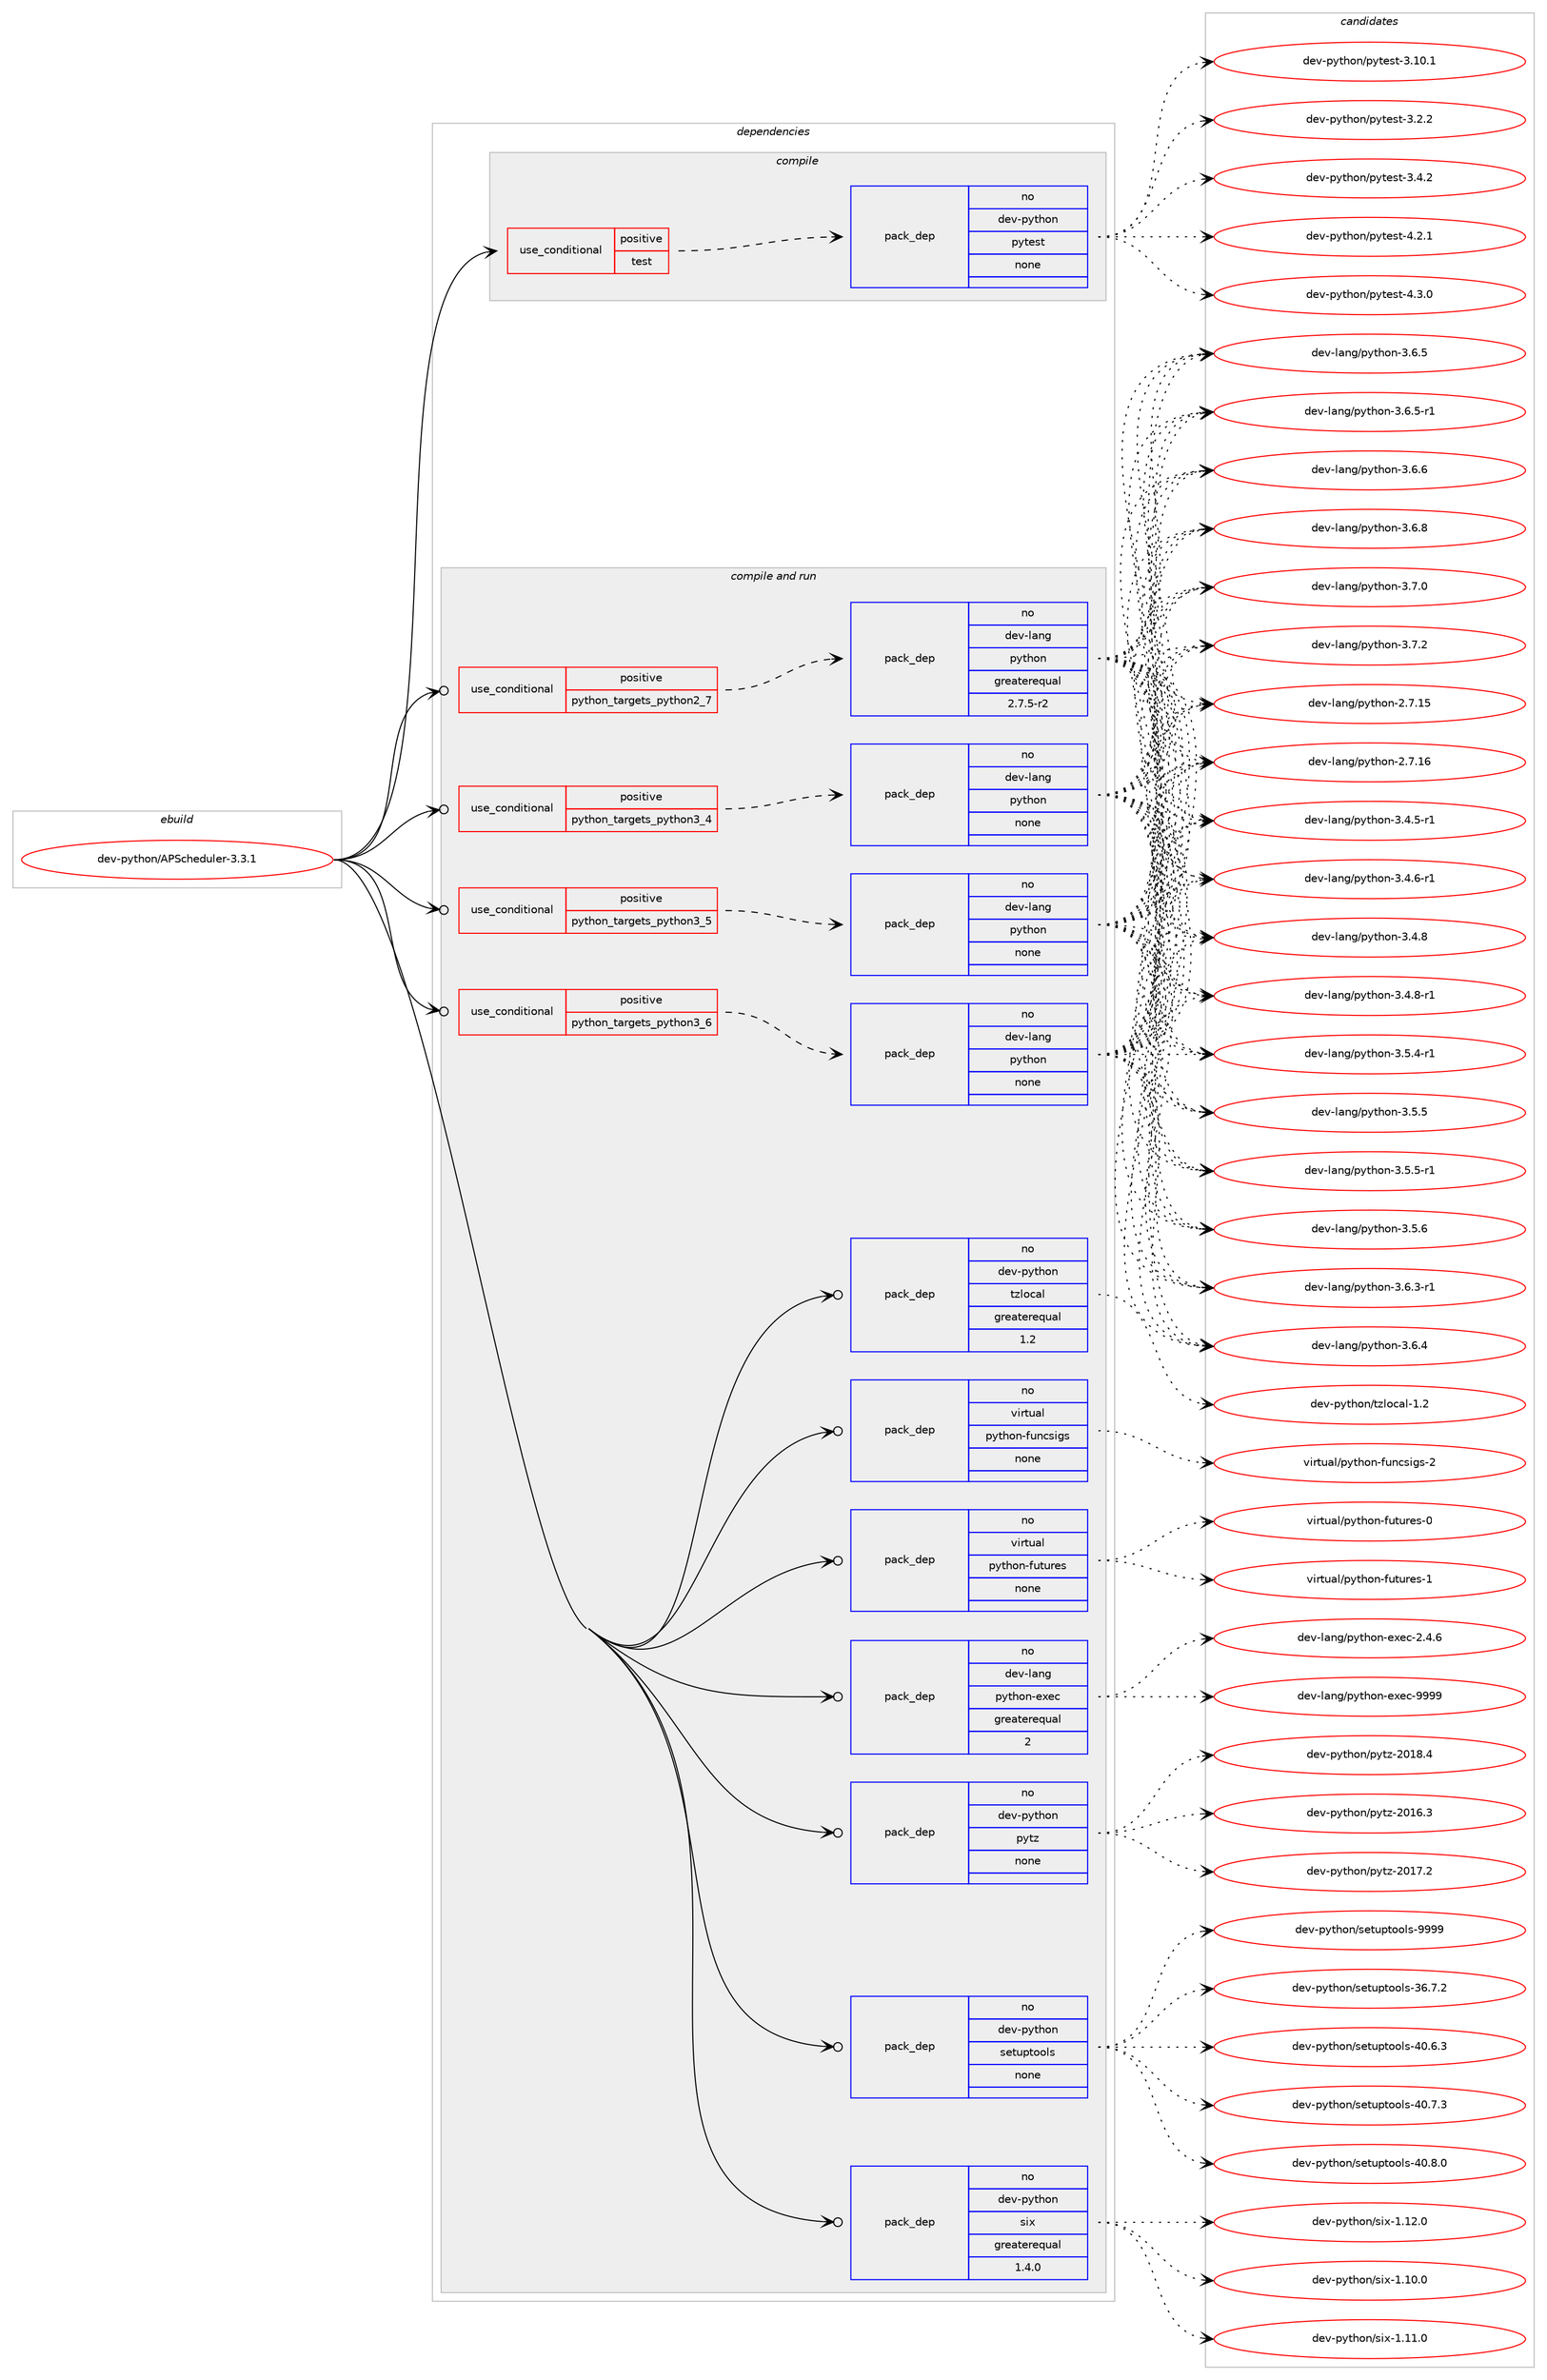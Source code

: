 digraph prolog {

# *************
# Graph options
# *************

newrank=true;
concentrate=true;
compound=true;
graph [rankdir=LR,fontname=Helvetica,fontsize=10,ranksep=1.5];#, ranksep=2.5, nodesep=0.2];
edge  [arrowhead=vee];
node  [fontname=Helvetica,fontsize=10];

# **********
# The ebuild
# **********

subgraph cluster_leftcol {
color=gray;
rank=same;
label=<<i>ebuild</i>>;
id [label="dev-python/APScheduler-3.3.1", color=red, width=4, href="../dev-python/APScheduler-3.3.1.svg"];
}

# ****************
# The dependencies
# ****************

subgraph cluster_midcol {
color=gray;
label=<<i>dependencies</i>>;
subgraph cluster_compile {
fillcolor="#eeeeee";
style=filled;
label=<<i>compile</i>>;
subgraph cond370188 {
dependency1396462 [label=<<TABLE BORDER="0" CELLBORDER="1" CELLSPACING="0" CELLPADDING="4"><TR><TD ROWSPAN="3" CELLPADDING="10">use_conditional</TD></TR><TR><TD>positive</TD></TR><TR><TD>test</TD></TR></TABLE>>, shape=none, color=red];
subgraph pack1003050 {
dependency1396463 [label=<<TABLE BORDER="0" CELLBORDER="1" CELLSPACING="0" CELLPADDING="4" WIDTH="220"><TR><TD ROWSPAN="6" CELLPADDING="30">pack_dep</TD></TR><TR><TD WIDTH="110">no</TD></TR><TR><TD>dev-python</TD></TR><TR><TD>pytest</TD></TR><TR><TD>none</TD></TR><TR><TD></TD></TR></TABLE>>, shape=none, color=blue];
}
dependency1396462:e -> dependency1396463:w [weight=20,style="dashed",arrowhead="vee"];
}
id:e -> dependency1396462:w [weight=20,style="solid",arrowhead="vee"];
}
subgraph cluster_compileandrun {
fillcolor="#eeeeee";
style=filled;
label=<<i>compile and run</i>>;
subgraph cond370189 {
dependency1396464 [label=<<TABLE BORDER="0" CELLBORDER="1" CELLSPACING="0" CELLPADDING="4"><TR><TD ROWSPAN="3" CELLPADDING="10">use_conditional</TD></TR><TR><TD>positive</TD></TR><TR><TD>python_targets_python2_7</TD></TR></TABLE>>, shape=none, color=red];
subgraph pack1003051 {
dependency1396465 [label=<<TABLE BORDER="0" CELLBORDER="1" CELLSPACING="0" CELLPADDING="4" WIDTH="220"><TR><TD ROWSPAN="6" CELLPADDING="30">pack_dep</TD></TR><TR><TD WIDTH="110">no</TD></TR><TR><TD>dev-lang</TD></TR><TR><TD>python</TD></TR><TR><TD>greaterequal</TD></TR><TR><TD>2.7.5-r2</TD></TR></TABLE>>, shape=none, color=blue];
}
dependency1396464:e -> dependency1396465:w [weight=20,style="dashed",arrowhead="vee"];
}
id:e -> dependency1396464:w [weight=20,style="solid",arrowhead="odotvee"];
subgraph cond370190 {
dependency1396466 [label=<<TABLE BORDER="0" CELLBORDER="1" CELLSPACING="0" CELLPADDING="4"><TR><TD ROWSPAN="3" CELLPADDING="10">use_conditional</TD></TR><TR><TD>positive</TD></TR><TR><TD>python_targets_python3_4</TD></TR></TABLE>>, shape=none, color=red];
subgraph pack1003052 {
dependency1396467 [label=<<TABLE BORDER="0" CELLBORDER="1" CELLSPACING="0" CELLPADDING="4" WIDTH="220"><TR><TD ROWSPAN="6" CELLPADDING="30">pack_dep</TD></TR><TR><TD WIDTH="110">no</TD></TR><TR><TD>dev-lang</TD></TR><TR><TD>python</TD></TR><TR><TD>none</TD></TR><TR><TD></TD></TR></TABLE>>, shape=none, color=blue];
}
dependency1396466:e -> dependency1396467:w [weight=20,style="dashed",arrowhead="vee"];
}
id:e -> dependency1396466:w [weight=20,style="solid",arrowhead="odotvee"];
subgraph cond370191 {
dependency1396468 [label=<<TABLE BORDER="0" CELLBORDER="1" CELLSPACING="0" CELLPADDING="4"><TR><TD ROWSPAN="3" CELLPADDING="10">use_conditional</TD></TR><TR><TD>positive</TD></TR><TR><TD>python_targets_python3_5</TD></TR></TABLE>>, shape=none, color=red];
subgraph pack1003053 {
dependency1396469 [label=<<TABLE BORDER="0" CELLBORDER="1" CELLSPACING="0" CELLPADDING="4" WIDTH="220"><TR><TD ROWSPAN="6" CELLPADDING="30">pack_dep</TD></TR><TR><TD WIDTH="110">no</TD></TR><TR><TD>dev-lang</TD></TR><TR><TD>python</TD></TR><TR><TD>none</TD></TR><TR><TD></TD></TR></TABLE>>, shape=none, color=blue];
}
dependency1396468:e -> dependency1396469:w [weight=20,style="dashed",arrowhead="vee"];
}
id:e -> dependency1396468:w [weight=20,style="solid",arrowhead="odotvee"];
subgraph cond370192 {
dependency1396470 [label=<<TABLE BORDER="0" CELLBORDER="1" CELLSPACING="0" CELLPADDING="4"><TR><TD ROWSPAN="3" CELLPADDING="10">use_conditional</TD></TR><TR><TD>positive</TD></TR><TR><TD>python_targets_python3_6</TD></TR></TABLE>>, shape=none, color=red];
subgraph pack1003054 {
dependency1396471 [label=<<TABLE BORDER="0" CELLBORDER="1" CELLSPACING="0" CELLPADDING="4" WIDTH="220"><TR><TD ROWSPAN="6" CELLPADDING="30">pack_dep</TD></TR><TR><TD WIDTH="110">no</TD></TR><TR><TD>dev-lang</TD></TR><TR><TD>python</TD></TR><TR><TD>none</TD></TR><TR><TD></TD></TR></TABLE>>, shape=none, color=blue];
}
dependency1396470:e -> dependency1396471:w [weight=20,style="dashed",arrowhead="vee"];
}
id:e -> dependency1396470:w [weight=20,style="solid",arrowhead="odotvee"];
subgraph pack1003055 {
dependency1396472 [label=<<TABLE BORDER="0" CELLBORDER="1" CELLSPACING="0" CELLPADDING="4" WIDTH="220"><TR><TD ROWSPAN="6" CELLPADDING="30">pack_dep</TD></TR><TR><TD WIDTH="110">no</TD></TR><TR><TD>dev-lang</TD></TR><TR><TD>python-exec</TD></TR><TR><TD>greaterequal</TD></TR><TR><TD>2</TD></TR></TABLE>>, shape=none, color=blue];
}
id:e -> dependency1396472:w [weight=20,style="solid",arrowhead="odotvee"];
subgraph pack1003056 {
dependency1396473 [label=<<TABLE BORDER="0" CELLBORDER="1" CELLSPACING="0" CELLPADDING="4" WIDTH="220"><TR><TD ROWSPAN="6" CELLPADDING="30">pack_dep</TD></TR><TR><TD WIDTH="110">no</TD></TR><TR><TD>dev-python</TD></TR><TR><TD>pytz</TD></TR><TR><TD>none</TD></TR><TR><TD></TD></TR></TABLE>>, shape=none, color=blue];
}
id:e -> dependency1396473:w [weight=20,style="solid",arrowhead="odotvee"];
subgraph pack1003057 {
dependency1396474 [label=<<TABLE BORDER="0" CELLBORDER="1" CELLSPACING="0" CELLPADDING="4" WIDTH="220"><TR><TD ROWSPAN="6" CELLPADDING="30">pack_dep</TD></TR><TR><TD WIDTH="110">no</TD></TR><TR><TD>dev-python</TD></TR><TR><TD>setuptools</TD></TR><TR><TD>none</TD></TR><TR><TD></TD></TR></TABLE>>, shape=none, color=blue];
}
id:e -> dependency1396474:w [weight=20,style="solid",arrowhead="odotvee"];
subgraph pack1003058 {
dependency1396475 [label=<<TABLE BORDER="0" CELLBORDER="1" CELLSPACING="0" CELLPADDING="4" WIDTH="220"><TR><TD ROWSPAN="6" CELLPADDING="30">pack_dep</TD></TR><TR><TD WIDTH="110">no</TD></TR><TR><TD>dev-python</TD></TR><TR><TD>six</TD></TR><TR><TD>greaterequal</TD></TR><TR><TD>1.4.0</TD></TR></TABLE>>, shape=none, color=blue];
}
id:e -> dependency1396475:w [weight=20,style="solid",arrowhead="odotvee"];
subgraph pack1003059 {
dependency1396476 [label=<<TABLE BORDER="0" CELLBORDER="1" CELLSPACING="0" CELLPADDING="4" WIDTH="220"><TR><TD ROWSPAN="6" CELLPADDING="30">pack_dep</TD></TR><TR><TD WIDTH="110">no</TD></TR><TR><TD>dev-python</TD></TR><TR><TD>tzlocal</TD></TR><TR><TD>greaterequal</TD></TR><TR><TD>1.2</TD></TR></TABLE>>, shape=none, color=blue];
}
id:e -> dependency1396476:w [weight=20,style="solid",arrowhead="odotvee"];
subgraph pack1003060 {
dependency1396477 [label=<<TABLE BORDER="0" CELLBORDER="1" CELLSPACING="0" CELLPADDING="4" WIDTH="220"><TR><TD ROWSPAN="6" CELLPADDING="30">pack_dep</TD></TR><TR><TD WIDTH="110">no</TD></TR><TR><TD>virtual</TD></TR><TR><TD>python-funcsigs</TD></TR><TR><TD>none</TD></TR><TR><TD></TD></TR></TABLE>>, shape=none, color=blue];
}
id:e -> dependency1396477:w [weight=20,style="solid",arrowhead="odotvee"];
subgraph pack1003061 {
dependency1396478 [label=<<TABLE BORDER="0" CELLBORDER="1" CELLSPACING="0" CELLPADDING="4" WIDTH="220"><TR><TD ROWSPAN="6" CELLPADDING="30">pack_dep</TD></TR><TR><TD WIDTH="110">no</TD></TR><TR><TD>virtual</TD></TR><TR><TD>python-futures</TD></TR><TR><TD>none</TD></TR><TR><TD></TD></TR></TABLE>>, shape=none, color=blue];
}
id:e -> dependency1396478:w [weight=20,style="solid",arrowhead="odotvee"];
}
subgraph cluster_run {
fillcolor="#eeeeee";
style=filled;
label=<<i>run</i>>;
}
}

# **************
# The candidates
# **************

subgraph cluster_choices {
rank=same;
color=gray;
label=<<i>candidates</i>>;

subgraph choice1003050 {
color=black;
nodesep=1;
choice100101118451121211161041111104711212111610111511645514649484649 [label="dev-python/pytest-3.10.1", color=red, width=4,href="../dev-python/pytest-3.10.1.svg"];
choice1001011184511212111610411111047112121116101115116455146504650 [label="dev-python/pytest-3.2.2", color=red, width=4,href="../dev-python/pytest-3.2.2.svg"];
choice1001011184511212111610411111047112121116101115116455146524650 [label="dev-python/pytest-3.4.2", color=red, width=4,href="../dev-python/pytest-3.4.2.svg"];
choice1001011184511212111610411111047112121116101115116455246504649 [label="dev-python/pytest-4.2.1", color=red, width=4,href="../dev-python/pytest-4.2.1.svg"];
choice1001011184511212111610411111047112121116101115116455246514648 [label="dev-python/pytest-4.3.0", color=red, width=4,href="../dev-python/pytest-4.3.0.svg"];
dependency1396463:e -> choice100101118451121211161041111104711212111610111511645514649484649:w [style=dotted,weight="100"];
dependency1396463:e -> choice1001011184511212111610411111047112121116101115116455146504650:w [style=dotted,weight="100"];
dependency1396463:e -> choice1001011184511212111610411111047112121116101115116455146524650:w [style=dotted,weight="100"];
dependency1396463:e -> choice1001011184511212111610411111047112121116101115116455246504649:w [style=dotted,weight="100"];
dependency1396463:e -> choice1001011184511212111610411111047112121116101115116455246514648:w [style=dotted,weight="100"];
}
subgraph choice1003051 {
color=black;
nodesep=1;
choice10010111845108971101034711212111610411111045504655464953 [label="dev-lang/python-2.7.15", color=red, width=4,href="../dev-lang/python-2.7.15.svg"];
choice10010111845108971101034711212111610411111045504655464954 [label="dev-lang/python-2.7.16", color=red, width=4,href="../dev-lang/python-2.7.16.svg"];
choice1001011184510897110103471121211161041111104551465246534511449 [label="dev-lang/python-3.4.5-r1", color=red, width=4,href="../dev-lang/python-3.4.5-r1.svg"];
choice1001011184510897110103471121211161041111104551465246544511449 [label="dev-lang/python-3.4.6-r1", color=red, width=4,href="../dev-lang/python-3.4.6-r1.svg"];
choice100101118451089711010347112121116104111110455146524656 [label="dev-lang/python-3.4.8", color=red, width=4,href="../dev-lang/python-3.4.8.svg"];
choice1001011184510897110103471121211161041111104551465246564511449 [label="dev-lang/python-3.4.8-r1", color=red, width=4,href="../dev-lang/python-3.4.8-r1.svg"];
choice1001011184510897110103471121211161041111104551465346524511449 [label="dev-lang/python-3.5.4-r1", color=red, width=4,href="../dev-lang/python-3.5.4-r1.svg"];
choice100101118451089711010347112121116104111110455146534653 [label="dev-lang/python-3.5.5", color=red, width=4,href="../dev-lang/python-3.5.5.svg"];
choice1001011184510897110103471121211161041111104551465346534511449 [label="dev-lang/python-3.5.5-r1", color=red, width=4,href="../dev-lang/python-3.5.5-r1.svg"];
choice100101118451089711010347112121116104111110455146534654 [label="dev-lang/python-3.5.6", color=red, width=4,href="../dev-lang/python-3.5.6.svg"];
choice1001011184510897110103471121211161041111104551465446514511449 [label="dev-lang/python-3.6.3-r1", color=red, width=4,href="../dev-lang/python-3.6.3-r1.svg"];
choice100101118451089711010347112121116104111110455146544652 [label="dev-lang/python-3.6.4", color=red, width=4,href="../dev-lang/python-3.6.4.svg"];
choice100101118451089711010347112121116104111110455146544653 [label="dev-lang/python-3.6.5", color=red, width=4,href="../dev-lang/python-3.6.5.svg"];
choice1001011184510897110103471121211161041111104551465446534511449 [label="dev-lang/python-3.6.5-r1", color=red, width=4,href="../dev-lang/python-3.6.5-r1.svg"];
choice100101118451089711010347112121116104111110455146544654 [label="dev-lang/python-3.6.6", color=red, width=4,href="../dev-lang/python-3.6.6.svg"];
choice100101118451089711010347112121116104111110455146544656 [label="dev-lang/python-3.6.8", color=red, width=4,href="../dev-lang/python-3.6.8.svg"];
choice100101118451089711010347112121116104111110455146554648 [label="dev-lang/python-3.7.0", color=red, width=4,href="../dev-lang/python-3.7.0.svg"];
choice100101118451089711010347112121116104111110455146554650 [label="dev-lang/python-3.7.2", color=red, width=4,href="../dev-lang/python-3.7.2.svg"];
dependency1396465:e -> choice10010111845108971101034711212111610411111045504655464953:w [style=dotted,weight="100"];
dependency1396465:e -> choice10010111845108971101034711212111610411111045504655464954:w [style=dotted,weight="100"];
dependency1396465:e -> choice1001011184510897110103471121211161041111104551465246534511449:w [style=dotted,weight="100"];
dependency1396465:e -> choice1001011184510897110103471121211161041111104551465246544511449:w [style=dotted,weight="100"];
dependency1396465:e -> choice100101118451089711010347112121116104111110455146524656:w [style=dotted,weight="100"];
dependency1396465:e -> choice1001011184510897110103471121211161041111104551465246564511449:w [style=dotted,weight="100"];
dependency1396465:e -> choice1001011184510897110103471121211161041111104551465346524511449:w [style=dotted,weight="100"];
dependency1396465:e -> choice100101118451089711010347112121116104111110455146534653:w [style=dotted,weight="100"];
dependency1396465:e -> choice1001011184510897110103471121211161041111104551465346534511449:w [style=dotted,weight="100"];
dependency1396465:e -> choice100101118451089711010347112121116104111110455146534654:w [style=dotted,weight="100"];
dependency1396465:e -> choice1001011184510897110103471121211161041111104551465446514511449:w [style=dotted,weight="100"];
dependency1396465:e -> choice100101118451089711010347112121116104111110455146544652:w [style=dotted,weight="100"];
dependency1396465:e -> choice100101118451089711010347112121116104111110455146544653:w [style=dotted,weight="100"];
dependency1396465:e -> choice1001011184510897110103471121211161041111104551465446534511449:w [style=dotted,weight="100"];
dependency1396465:e -> choice100101118451089711010347112121116104111110455146544654:w [style=dotted,weight="100"];
dependency1396465:e -> choice100101118451089711010347112121116104111110455146544656:w [style=dotted,weight="100"];
dependency1396465:e -> choice100101118451089711010347112121116104111110455146554648:w [style=dotted,weight="100"];
dependency1396465:e -> choice100101118451089711010347112121116104111110455146554650:w [style=dotted,weight="100"];
}
subgraph choice1003052 {
color=black;
nodesep=1;
choice10010111845108971101034711212111610411111045504655464953 [label="dev-lang/python-2.7.15", color=red, width=4,href="../dev-lang/python-2.7.15.svg"];
choice10010111845108971101034711212111610411111045504655464954 [label="dev-lang/python-2.7.16", color=red, width=4,href="../dev-lang/python-2.7.16.svg"];
choice1001011184510897110103471121211161041111104551465246534511449 [label="dev-lang/python-3.4.5-r1", color=red, width=4,href="../dev-lang/python-3.4.5-r1.svg"];
choice1001011184510897110103471121211161041111104551465246544511449 [label="dev-lang/python-3.4.6-r1", color=red, width=4,href="../dev-lang/python-3.4.6-r1.svg"];
choice100101118451089711010347112121116104111110455146524656 [label="dev-lang/python-3.4.8", color=red, width=4,href="../dev-lang/python-3.4.8.svg"];
choice1001011184510897110103471121211161041111104551465246564511449 [label="dev-lang/python-3.4.8-r1", color=red, width=4,href="../dev-lang/python-3.4.8-r1.svg"];
choice1001011184510897110103471121211161041111104551465346524511449 [label="dev-lang/python-3.5.4-r1", color=red, width=4,href="../dev-lang/python-3.5.4-r1.svg"];
choice100101118451089711010347112121116104111110455146534653 [label="dev-lang/python-3.5.5", color=red, width=4,href="../dev-lang/python-3.5.5.svg"];
choice1001011184510897110103471121211161041111104551465346534511449 [label="dev-lang/python-3.5.5-r1", color=red, width=4,href="../dev-lang/python-3.5.5-r1.svg"];
choice100101118451089711010347112121116104111110455146534654 [label="dev-lang/python-3.5.6", color=red, width=4,href="../dev-lang/python-3.5.6.svg"];
choice1001011184510897110103471121211161041111104551465446514511449 [label="dev-lang/python-3.6.3-r1", color=red, width=4,href="../dev-lang/python-3.6.3-r1.svg"];
choice100101118451089711010347112121116104111110455146544652 [label="dev-lang/python-3.6.4", color=red, width=4,href="../dev-lang/python-3.6.4.svg"];
choice100101118451089711010347112121116104111110455146544653 [label="dev-lang/python-3.6.5", color=red, width=4,href="../dev-lang/python-3.6.5.svg"];
choice1001011184510897110103471121211161041111104551465446534511449 [label="dev-lang/python-3.6.5-r1", color=red, width=4,href="../dev-lang/python-3.6.5-r1.svg"];
choice100101118451089711010347112121116104111110455146544654 [label="dev-lang/python-3.6.6", color=red, width=4,href="../dev-lang/python-3.6.6.svg"];
choice100101118451089711010347112121116104111110455146544656 [label="dev-lang/python-3.6.8", color=red, width=4,href="../dev-lang/python-3.6.8.svg"];
choice100101118451089711010347112121116104111110455146554648 [label="dev-lang/python-3.7.0", color=red, width=4,href="../dev-lang/python-3.7.0.svg"];
choice100101118451089711010347112121116104111110455146554650 [label="dev-lang/python-3.7.2", color=red, width=4,href="../dev-lang/python-3.7.2.svg"];
dependency1396467:e -> choice10010111845108971101034711212111610411111045504655464953:w [style=dotted,weight="100"];
dependency1396467:e -> choice10010111845108971101034711212111610411111045504655464954:w [style=dotted,weight="100"];
dependency1396467:e -> choice1001011184510897110103471121211161041111104551465246534511449:w [style=dotted,weight="100"];
dependency1396467:e -> choice1001011184510897110103471121211161041111104551465246544511449:w [style=dotted,weight="100"];
dependency1396467:e -> choice100101118451089711010347112121116104111110455146524656:w [style=dotted,weight="100"];
dependency1396467:e -> choice1001011184510897110103471121211161041111104551465246564511449:w [style=dotted,weight="100"];
dependency1396467:e -> choice1001011184510897110103471121211161041111104551465346524511449:w [style=dotted,weight="100"];
dependency1396467:e -> choice100101118451089711010347112121116104111110455146534653:w [style=dotted,weight="100"];
dependency1396467:e -> choice1001011184510897110103471121211161041111104551465346534511449:w [style=dotted,weight="100"];
dependency1396467:e -> choice100101118451089711010347112121116104111110455146534654:w [style=dotted,weight="100"];
dependency1396467:e -> choice1001011184510897110103471121211161041111104551465446514511449:w [style=dotted,weight="100"];
dependency1396467:e -> choice100101118451089711010347112121116104111110455146544652:w [style=dotted,weight="100"];
dependency1396467:e -> choice100101118451089711010347112121116104111110455146544653:w [style=dotted,weight="100"];
dependency1396467:e -> choice1001011184510897110103471121211161041111104551465446534511449:w [style=dotted,weight="100"];
dependency1396467:e -> choice100101118451089711010347112121116104111110455146544654:w [style=dotted,weight="100"];
dependency1396467:e -> choice100101118451089711010347112121116104111110455146544656:w [style=dotted,weight="100"];
dependency1396467:e -> choice100101118451089711010347112121116104111110455146554648:w [style=dotted,weight="100"];
dependency1396467:e -> choice100101118451089711010347112121116104111110455146554650:w [style=dotted,weight="100"];
}
subgraph choice1003053 {
color=black;
nodesep=1;
choice10010111845108971101034711212111610411111045504655464953 [label="dev-lang/python-2.7.15", color=red, width=4,href="../dev-lang/python-2.7.15.svg"];
choice10010111845108971101034711212111610411111045504655464954 [label="dev-lang/python-2.7.16", color=red, width=4,href="../dev-lang/python-2.7.16.svg"];
choice1001011184510897110103471121211161041111104551465246534511449 [label="dev-lang/python-3.4.5-r1", color=red, width=4,href="../dev-lang/python-3.4.5-r1.svg"];
choice1001011184510897110103471121211161041111104551465246544511449 [label="dev-lang/python-3.4.6-r1", color=red, width=4,href="../dev-lang/python-3.4.6-r1.svg"];
choice100101118451089711010347112121116104111110455146524656 [label="dev-lang/python-3.4.8", color=red, width=4,href="../dev-lang/python-3.4.8.svg"];
choice1001011184510897110103471121211161041111104551465246564511449 [label="dev-lang/python-3.4.8-r1", color=red, width=4,href="../dev-lang/python-3.4.8-r1.svg"];
choice1001011184510897110103471121211161041111104551465346524511449 [label="dev-lang/python-3.5.4-r1", color=red, width=4,href="../dev-lang/python-3.5.4-r1.svg"];
choice100101118451089711010347112121116104111110455146534653 [label="dev-lang/python-3.5.5", color=red, width=4,href="../dev-lang/python-3.5.5.svg"];
choice1001011184510897110103471121211161041111104551465346534511449 [label="dev-lang/python-3.5.5-r1", color=red, width=4,href="../dev-lang/python-3.5.5-r1.svg"];
choice100101118451089711010347112121116104111110455146534654 [label="dev-lang/python-3.5.6", color=red, width=4,href="../dev-lang/python-3.5.6.svg"];
choice1001011184510897110103471121211161041111104551465446514511449 [label="dev-lang/python-3.6.3-r1", color=red, width=4,href="../dev-lang/python-3.6.3-r1.svg"];
choice100101118451089711010347112121116104111110455146544652 [label="dev-lang/python-3.6.4", color=red, width=4,href="../dev-lang/python-3.6.4.svg"];
choice100101118451089711010347112121116104111110455146544653 [label="dev-lang/python-3.6.5", color=red, width=4,href="../dev-lang/python-3.6.5.svg"];
choice1001011184510897110103471121211161041111104551465446534511449 [label="dev-lang/python-3.6.5-r1", color=red, width=4,href="../dev-lang/python-3.6.5-r1.svg"];
choice100101118451089711010347112121116104111110455146544654 [label="dev-lang/python-3.6.6", color=red, width=4,href="../dev-lang/python-3.6.6.svg"];
choice100101118451089711010347112121116104111110455146544656 [label="dev-lang/python-3.6.8", color=red, width=4,href="../dev-lang/python-3.6.8.svg"];
choice100101118451089711010347112121116104111110455146554648 [label="dev-lang/python-3.7.0", color=red, width=4,href="../dev-lang/python-3.7.0.svg"];
choice100101118451089711010347112121116104111110455146554650 [label="dev-lang/python-3.7.2", color=red, width=4,href="../dev-lang/python-3.7.2.svg"];
dependency1396469:e -> choice10010111845108971101034711212111610411111045504655464953:w [style=dotted,weight="100"];
dependency1396469:e -> choice10010111845108971101034711212111610411111045504655464954:w [style=dotted,weight="100"];
dependency1396469:e -> choice1001011184510897110103471121211161041111104551465246534511449:w [style=dotted,weight="100"];
dependency1396469:e -> choice1001011184510897110103471121211161041111104551465246544511449:w [style=dotted,weight="100"];
dependency1396469:e -> choice100101118451089711010347112121116104111110455146524656:w [style=dotted,weight="100"];
dependency1396469:e -> choice1001011184510897110103471121211161041111104551465246564511449:w [style=dotted,weight="100"];
dependency1396469:e -> choice1001011184510897110103471121211161041111104551465346524511449:w [style=dotted,weight="100"];
dependency1396469:e -> choice100101118451089711010347112121116104111110455146534653:w [style=dotted,weight="100"];
dependency1396469:e -> choice1001011184510897110103471121211161041111104551465346534511449:w [style=dotted,weight="100"];
dependency1396469:e -> choice100101118451089711010347112121116104111110455146534654:w [style=dotted,weight="100"];
dependency1396469:e -> choice1001011184510897110103471121211161041111104551465446514511449:w [style=dotted,weight="100"];
dependency1396469:e -> choice100101118451089711010347112121116104111110455146544652:w [style=dotted,weight="100"];
dependency1396469:e -> choice100101118451089711010347112121116104111110455146544653:w [style=dotted,weight="100"];
dependency1396469:e -> choice1001011184510897110103471121211161041111104551465446534511449:w [style=dotted,weight="100"];
dependency1396469:e -> choice100101118451089711010347112121116104111110455146544654:w [style=dotted,weight="100"];
dependency1396469:e -> choice100101118451089711010347112121116104111110455146544656:w [style=dotted,weight="100"];
dependency1396469:e -> choice100101118451089711010347112121116104111110455146554648:w [style=dotted,weight="100"];
dependency1396469:e -> choice100101118451089711010347112121116104111110455146554650:w [style=dotted,weight="100"];
}
subgraph choice1003054 {
color=black;
nodesep=1;
choice10010111845108971101034711212111610411111045504655464953 [label="dev-lang/python-2.7.15", color=red, width=4,href="../dev-lang/python-2.7.15.svg"];
choice10010111845108971101034711212111610411111045504655464954 [label="dev-lang/python-2.7.16", color=red, width=4,href="../dev-lang/python-2.7.16.svg"];
choice1001011184510897110103471121211161041111104551465246534511449 [label="dev-lang/python-3.4.5-r1", color=red, width=4,href="../dev-lang/python-3.4.5-r1.svg"];
choice1001011184510897110103471121211161041111104551465246544511449 [label="dev-lang/python-3.4.6-r1", color=red, width=4,href="../dev-lang/python-3.4.6-r1.svg"];
choice100101118451089711010347112121116104111110455146524656 [label="dev-lang/python-3.4.8", color=red, width=4,href="../dev-lang/python-3.4.8.svg"];
choice1001011184510897110103471121211161041111104551465246564511449 [label="dev-lang/python-3.4.8-r1", color=red, width=4,href="../dev-lang/python-3.4.8-r1.svg"];
choice1001011184510897110103471121211161041111104551465346524511449 [label="dev-lang/python-3.5.4-r1", color=red, width=4,href="../dev-lang/python-3.5.4-r1.svg"];
choice100101118451089711010347112121116104111110455146534653 [label="dev-lang/python-3.5.5", color=red, width=4,href="../dev-lang/python-3.5.5.svg"];
choice1001011184510897110103471121211161041111104551465346534511449 [label="dev-lang/python-3.5.5-r1", color=red, width=4,href="../dev-lang/python-3.5.5-r1.svg"];
choice100101118451089711010347112121116104111110455146534654 [label="dev-lang/python-3.5.6", color=red, width=4,href="../dev-lang/python-3.5.6.svg"];
choice1001011184510897110103471121211161041111104551465446514511449 [label="dev-lang/python-3.6.3-r1", color=red, width=4,href="../dev-lang/python-3.6.3-r1.svg"];
choice100101118451089711010347112121116104111110455146544652 [label="dev-lang/python-3.6.4", color=red, width=4,href="../dev-lang/python-3.6.4.svg"];
choice100101118451089711010347112121116104111110455146544653 [label="dev-lang/python-3.6.5", color=red, width=4,href="../dev-lang/python-3.6.5.svg"];
choice1001011184510897110103471121211161041111104551465446534511449 [label="dev-lang/python-3.6.5-r1", color=red, width=4,href="../dev-lang/python-3.6.5-r1.svg"];
choice100101118451089711010347112121116104111110455146544654 [label="dev-lang/python-3.6.6", color=red, width=4,href="../dev-lang/python-3.6.6.svg"];
choice100101118451089711010347112121116104111110455146544656 [label="dev-lang/python-3.6.8", color=red, width=4,href="../dev-lang/python-3.6.8.svg"];
choice100101118451089711010347112121116104111110455146554648 [label="dev-lang/python-3.7.0", color=red, width=4,href="../dev-lang/python-3.7.0.svg"];
choice100101118451089711010347112121116104111110455146554650 [label="dev-lang/python-3.7.2", color=red, width=4,href="../dev-lang/python-3.7.2.svg"];
dependency1396471:e -> choice10010111845108971101034711212111610411111045504655464953:w [style=dotted,weight="100"];
dependency1396471:e -> choice10010111845108971101034711212111610411111045504655464954:w [style=dotted,weight="100"];
dependency1396471:e -> choice1001011184510897110103471121211161041111104551465246534511449:w [style=dotted,weight="100"];
dependency1396471:e -> choice1001011184510897110103471121211161041111104551465246544511449:w [style=dotted,weight="100"];
dependency1396471:e -> choice100101118451089711010347112121116104111110455146524656:w [style=dotted,weight="100"];
dependency1396471:e -> choice1001011184510897110103471121211161041111104551465246564511449:w [style=dotted,weight="100"];
dependency1396471:e -> choice1001011184510897110103471121211161041111104551465346524511449:w [style=dotted,weight="100"];
dependency1396471:e -> choice100101118451089711010347112121116104111110455146534653:w [style=dotted,weight="100"];
dependency1396471:e -> choice1001011184510897110103471121211161041111104551465346534511449:w [style=dotted,weight="100"];
dependency1396471:e -> choice100101118451089711010347112121116104111110455146534654:w [style=dotted,weight="100"];
dependency1396471:e -> choice1001011184510897110103471121211161041111104551465446514511449:w [style=dotted,weight="100"];
dependency1396471:e -> choice100101118451089711010347112121116104111110455146544652:w [style=dotted,weight="100"];
dependency1396471:e -> choice100101118451089711010347112121116104111110455146544653:w [style=dotted,weight="100"];
dependency1396471:e -> choice1001011184510897110103471121211161041111104551465446534511449:w [style=dotted,weight="100"];
dependency1396471:e -> choice100101118451089711010347112121116104111110455146544654:w [style=dotted,weight="100"];
dependency1396471:e -> choice100101118451089711010347112121116104111110455146544656:w [style=dotted,weight="100"];
dependency1396471:e -> choice100101118451089711010347112121116104111110455146554648:w [style=dotted,weight="100"];
dependency1396471:e -> choice100101118451089711010347112121116104111110455146554650:w [style=dotted,weight="100"];
}
subgraph choice1003055 {
color=black;
nodesep=1;
choice1001011184510897110103471121211161041111104510112010199455046524654 [label="dev-lang/python-exec-2.4.6", color=red, width=4,href="../dev-lang/python-exec-2.4.6.svg"];
choice10010111845108971101034711212111610411111045101120101994557575757 [label="dev-lang/python-exec-9999", color=red, width=4,href="../dev-lang/python-exec-9999.svg"];
dependency1396472:e -> choice1001011184510897110103471121211161041111104510112010199455046524654:w [style=dotted,weight="100"];
dependency1396472:e -> choice10010111845108971101034711212111610411111045101120101994557575757:w [style=dotted,weight="100"];
}
subgraph choice1003056 {
color=black;
nodesep=1;
choice100101118451121211161041111104711212111612245504849544651 [label="dev-python/pytz-2016.3", color=red, width=4,href="../dev-python/pytz-2016.3.svg"];
choice100101118451121211161041111104711212111612245504849554650 [label="dev-python/pytz-2017.2", color=red, width=4,href="../dev-python/pytz-2017.2.svg"];
choice100101118451121211161041111104711212111612245504849564652 [label="dev-python/pytz-2018.4", color=red, width=4,href="../dev-python/pytz-2018.4.svg"];
dependency1396473:e -> choice100101118451121211161041111104711212111612245504849544651:w [style=dotted,weight="100"];
dependency1396473:e -> choice100101118451121211161041111104711212111612245504849554650:w [style=dotted,weight="100"];
dependency1396473:e -> choice100101118451121211161041111104711212111612245504849564652:w [style=dotted,weight="100"];
}
subgraph choice1003057 {
color=black;
nodesep=1;
choice100101118451121211161041111104711510111611711211611111110811545515446554650 [label="dev-python/setuptools-36.7.2", color=red, width=4,href="../dev-python/setuptools-36.7.2.svg"];
choice100101118451121211161041111104711510111611711211611111110811545524846544651 [label="dev-python/setuptools-40.6.3", color=red, width=4,href="../dev-python/setuptools-40.6.3.svg"];
choice100101118451121211161041111104711510111611711211611111110811545524846554651 [label="dev-python/setuptools-40.7.3", color=red, width=4,href="../dev-python/setuptools-40.7.3.svg"];
choice100101118451121211161041111104711510111611711211611111110811545524846564648 [label="dev-python/setuptools-40.8.0", color=red, width=4,href="../dev-python/setuptools-40.8.0.svg"];
choice10010111845112121116104111110471151011161171121161111111081154557575757 [label="dev-python/setuptools-9999", color=red, width=4,href="../dev-python/setuptools-9999.svg"];
dependency1396474:e -> choice100101118451121211161041111104711510111611711211611111110811545515446554650:w [style=dotted,weight="100"];
dependency1396474:e -> choice100101118451121211161041111104711510111611711211611111110811545524846544651:w [style=dotted,weight="100"];
dependency1396474:e -> choice100101118451121211161041111104711510111611711211611111110811545524846554651:w [style=dotted,weight="100"];
dependency1396474:e -> choice100101118451121211161041111104711510111611711211611111110811545524846564648:w [style=dotted,weight="100"];
dependency1396474:e -> choice10010111845112121116104111110471151011161171121161111111081154557575757:w [style=dotted,weight="100"];
}
subgraph choice1003058 {
color=black;
nodesep=1;
choice100101118451121211161041111104711510512045494649484648 [label="dev-python/six-1.10.0", color=red, width=4,href="../dev-python/six-1.10.0.svg"];
choice100101118451121211161041111104711510512045494649494648 [label="dev-python/six-1.11.0", color=red, width=4,href="../dev-python/six-1.11.0.svg"];
choice100101118451121211161041111104711510512045494649504648 [label="dev-python/six-1.12.0", color=red, width=4,href="../dev-python/six-1.12.0.svg"];
dependency1396475:e -> choice100101118451121211161041111104711510512045494649484648:w [style=dotted,weight="100"];
dependency1396475:e -> choice100101118451121211161041111104711510512045494649494648:w [style=dotted,weight="100"];
dependency1396475:e -> choice100101118451121211161041111104711510512045494649504648:w [style=dotted,weight="100"];
}
subgraph choice1003059 {
color=black;
nodesep=1;
choice1001011184511212111610411111047116122108111999710845494650 [label="dev-python/tzlocal-1.2", color=red, width=4,href="../dev-python/tzlocal-1.2.svg"];
dependency1396476:e -> choice1001011184511212111610411111047116122108111999710845494650:w [style=dotted,weight="100"];
}
subgraph choice1003060 {
color=black;
nodesep=1;
choice118105114116117971084711212111610411111045102117110991151051031154550 [label="virtual/python-funcsigs-2", color=red, width=4,href="../virtual/python-funcsigs-2.svg"];
dependency1396477:e -> choice118105114116117971084711212111610411111045102117110991151051031154550:w [style=dotted,weight="100"];
}
subgraph choice1003061 {
color=black;
nodesep=1;
choice1181051141161179710847112121116104111110451021171161171141011154548 [label="virtual/python-futures-0", color=red, width=4,href="../virtual/python-futures-0.svg"];
choice1181051141161179710847112121116104111110451021171161171141011154549 [label="virtual/python-futures-1", color=red, width=4,href="../virtual/python-futures-1.svg"];
dependency1396478:e -> choice1181051141161179710847112121116104111110451021171161171141011154548:w [style=dotted,weight="100"];
dependency1396478:e -> choice1181051141161179710847112121116104111110451021171161171141011154549:w [style=dotted,weight="100"];
}
}

}
